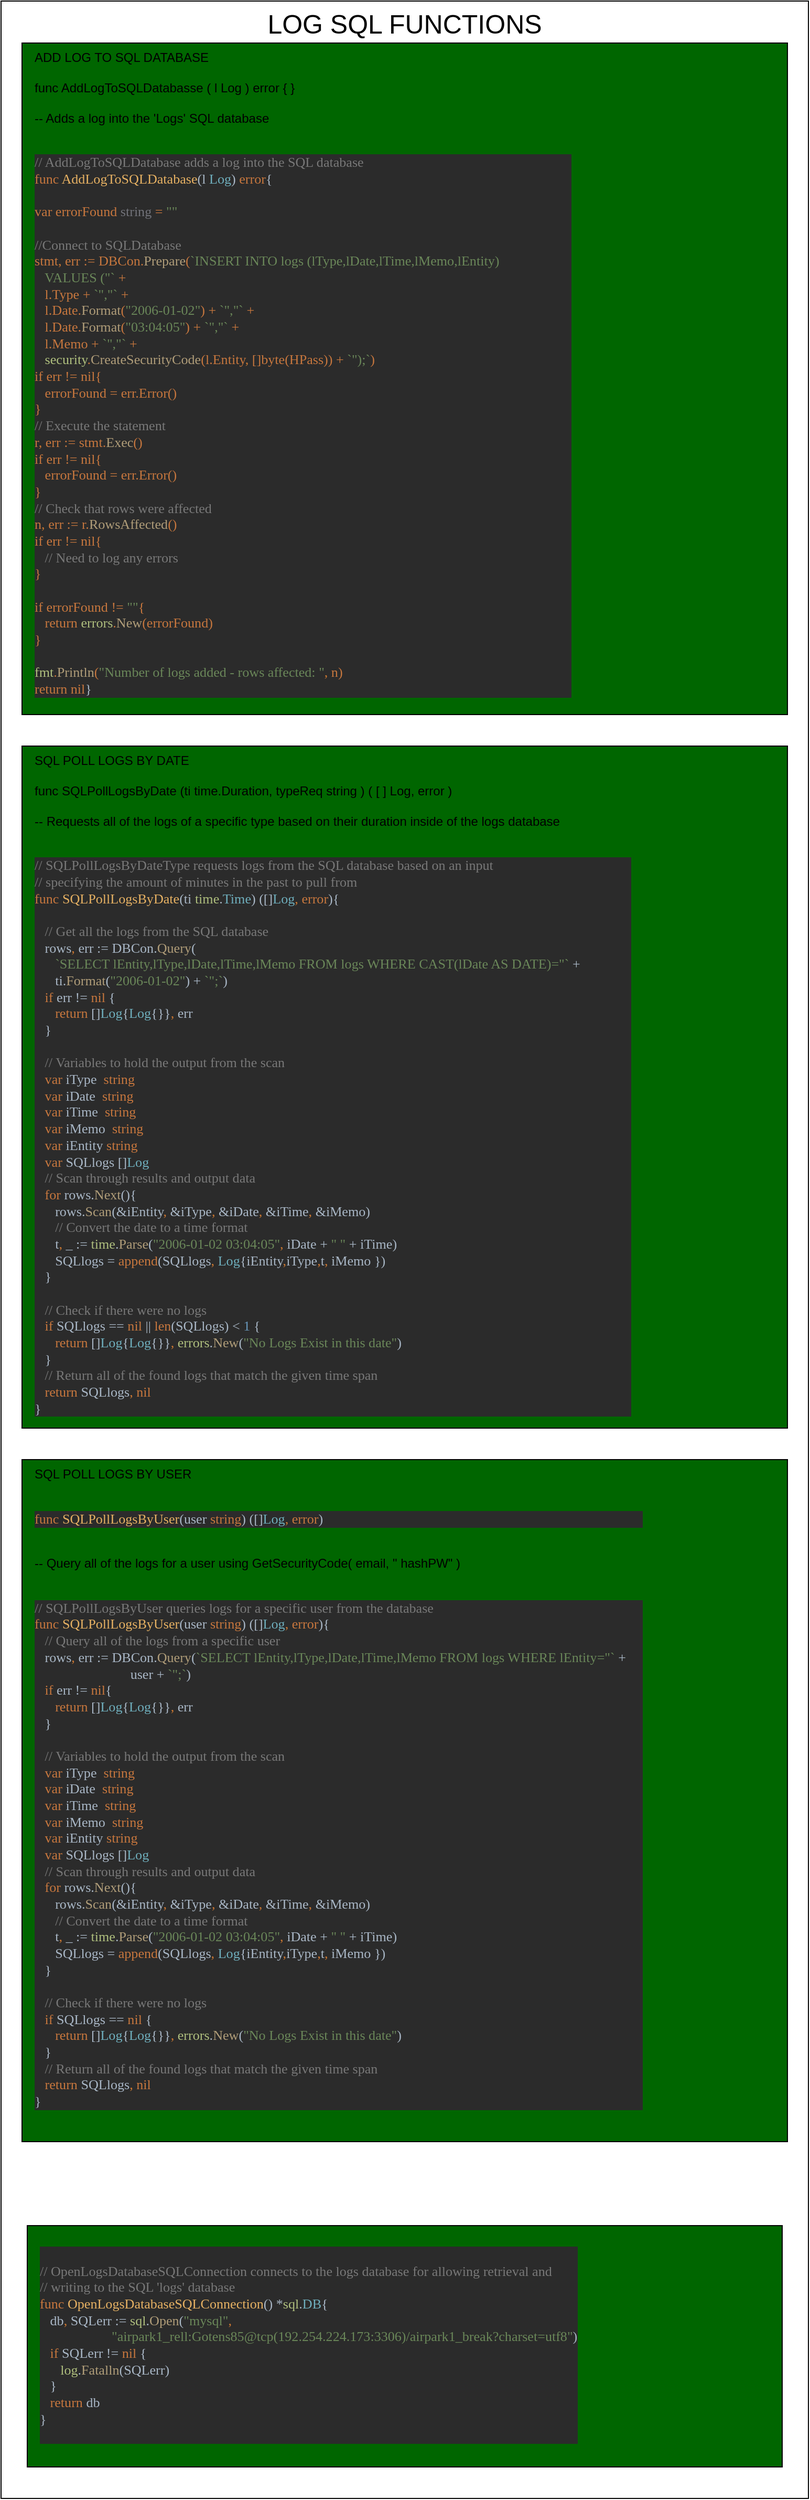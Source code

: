 <mxfile version="12.9.8" type="github">
  <diagram id="lD6KHarhcCYwHScnSqFV" name="Page-1">
    <mxGraphModel dx="876" dy="1772" grid="1" gridSize="10" guides="1" tooltips="1" connect="1" arrows="1" fold="1" page="1" pageScale="1" pageWidth="850" pageHeight="1100" math="0" shadow="0">
      <root>
        <mxCell id="0" />
        <mxCell id="1" parent="0" />
        <mxCell id="ufBeylbA63SAaLsGzbN_-1" value="&lt;font style=&quot;font-size: 25px&quot;&gt;LOG SQL FUNCTIONS&lt;/font&gt;" style="rounded=0;whiteSpace=wrap;html=1;verticalAlign=top;" parent="1" vertex="1">
          <mxGeometry x="10" y="-200" width="770" height="2380" as="geometry" />
        </mxCell>
        <mxCell id="ufBeylbA63SAaLsGzbN_-2" value="&lt;div&gt;ADD LOG TO SQL DATABASE&lt;br&gt;&lt;/div&gt;&lt;div&gt;&lt;br&gt;&lt;/div&gt;&lt;div&gt;func AddLogToSQLDatabasse ( l Log ) error { }&lt;br&gt;&lt;/div&gt;&lt;div&gt;&lt;br&gt;&lt;/div&gt;&lt;div&gt;-- Adds a log into the &#39;Logs&#39; SQL database&lt;br&gt;&lt;/div&gt;&lt;div&gt;&lt;br&gt;&lt;/div&gt;&lt;div&gt;&lt;pre style=&quot;background-color: #2b2b2b ; color: #a9b7c6 ; font-family: &amp;#34;consolas&amp;#34; ; font-size: 9.8pt&quot;&gt;&lt;span style=&quot;color: #787878&quot;&gt;// AddLogToSQLDatabase adds a log into the SQL database&lt;br&gt;&lt;/span&gt;&lt;span style=&quot;color: #c7773e&quot;&gt;func &lt;/span&gt;&lt;span style=&quot;color: #e6b163&quot;&gt;AddLogToSQLDatabase&lt;/span&gt;(l &lt;span style=&quot;color: #6fafbd&quot;&gt;Log&lt;/span&gt;) &lt;span style=&quot;color: #c7773e&quot;&gt;error&lt;/span&gt;{&lt;br&gt;   &lt;span style=&quot;color: #c7773e&quot;&gt;&lt;br&gt;&lt;span style=&quot;color: #c7773e&quot;&gt;var &lt;/span&gt;errorFound &lt;span style=&quot;color: #72737a&quot;&gt;string &lt;/span&gt;= &lt;span style=&quot;color: #6a8759&quot;&gt;&quot;&quot;&lt;br&gt;&lt;/span&gt;&lt;span style=&quot;color: #6a8759&quot;&gt;&lt;br&gt;&lt;/span&gt;&lt;span style=&quot;color: #787878&quot;&gt;//Connect to SQLDatabase&lt;br&gt;&lt;/span&gt;stmt&lt;span style=&quot;color: #cc7832&quot;&gt;, &lt;/span&gt;err := DBCon.&lt;span style=&quot;color: #b09d79&quot;&gt;Prepare&lt;/span&gt;(&lt;span style=&quot;color: #6a8759&quot;&gt;`INSERT INTO logs (lType,lDate,lTime,lMemo,lEntity)                     &lt;br&gt;&lt;/span&gt;&lt;span style=&quot;color: #6a8759&quot;&gt;   VALUES (&quot;` &lt;/span&gt;+&lt;br&gt;   l.Type + &lt;span style=&quot;color: #6a8759&quot;&gt;`&quot;,&quot;` &lt;/span&gt;+&lt;br&gt;   l.Date.&lt;span style=&quot;color: #b09d79&quot;&gt;Format&lt;/span&gt;(&lt;span style=&quot;color: #6a8759&quot;&gt;&quot;2006-01-02&quot;&lt;/span&gt;) + &lt;span style=&quot;color: #6a8759&quot;&gt;`&quot;,&quot;` &lt;/span&gt;+&lt;br&gt;   l.Date.&lt;span style=&quot;color: #b09d79&quot;&gt;Format&lt;/span&gt;(&lt;span style=&quot;color: #6a8759&quot;&gt;&quot;03:04:05&quot;&lt;/span&gt;) + &lt;span style=&quot;color: #6a8759&quot;&gt;`&quot;,&quot;` &lt;/span&gt;+&lt;br&gt;   l.Memo + &lt;span style=&quot;color: #6a8759&quot;&gt;`&quot;,&quot;` &lt;/span&gt;+&lt;br&gt;   &lt;span style=&quot;color: #afbf7e&quot;&gt;security&lt;/span&gt;.&lt;span style=&quot;color: #b09d79&quot;&gt;CreateSecurityCode&lt;/span&gt;(l.Entity&lt;span style=&quot;color: #cc7832&quot;&gt;, &lt;/span&gt;[]&lt;span style=&quot;color: #c7773e&quot;&gt;byte&lt;/span&gt;(HPass)) + &lt;span style=&quot;color: #6a8759&quot;&gt;`&quot;);`&lt;/span&gt;)&lt;br&gt;&lt;span style=&quot;color: #c7773e&quot;&gt;if &lt;/span&gt;err != &lt;span style=&quot;color: #c7773e&quot;&gt;nil&lt;/span&gt;{&lt;br&gt;   errorFound = err.&lt;span style=&quot;color: #c7773e&quot;&gt;Error&lt;/span&gt;()&lt;br&gt;}&lt;br&gt;&lt;span style=&quot;color: #787878&quot;&gt;// Execute the statement&lt;br&gt;&lt;/span&gt;r&lt;span style=&quot;color: #cc7832&quot;&gt;, &lt;/span&gt;err := stmt.&lt;span style=&quot;color: #b09d79&quot;&gt;Exec&lt;/span&gt;()&lt;br&gt;&lt;span style=&quot;color: #c7773e&quot;&gt;if &lt;/span&gt;err != &lt;span style=&quot;color: #c7773e&quot;&gt;nil&lt;/span&gt;{&lt;br&gt;   errorFound = err.&lt;span style=&quot;color: #c7773e&quot;&gt;Error&lt;/span&gt;()&lt;br&gt;}&lt;br&gt;&lt;span style=&quot;color: #787878&quot;&gt;// Check that rows were affected&lt;br&gt;&lt;/span&gt;n&lt;span style=&quot;color: #cc7832&quot;&gt;, &lt;/span&gt;err := r.&lt;span style=&quot;color: #b09d79&quot;&gt;RowsAffected&lt;/span&gt;()&lt;br&gt;&lt;span style=&quot;color: #c7773e&quot;&gt;if &lt;/span&gt;err != &lt;span style=&quot;color: #c7773e&quot;&gt;nil&lt;/span&gt;{&lt;br&gt;   &lt;span style=&quot;color: #787878&quot;&gt;// Need to log any errors&lt;br&gt;&lt;/span&gt;}&lt;br&gt;&lt;br&gt;&lt;span style=&quot;color: #c7773e&quot;&gt;if &lt;/span&gt;errorFound != &lt;span style=&quot;color: #6a8759&quot;&gt;&quot;&quot;&lt;/span&gt;{&lt;br&gt;   &lt;span style=&quot;color: #c7773e&quot;&gt;return &lt;/span&gt;&lt;span style=&quot;color: #afbf7e&quot;&gt;errors&lt;/span&gt;.&lt;span style=&quot;color: #b09d79&quot;&gt;New&lt;/span&gt;(errorFound)&lt;br&gt;}&lt;br&gt;&lt;br&gt;&lt;span style=&quot;color: #afbf7e&quot;&gt;fmt&lt;/span&gt;.&lt;span style=&quot;color: #b09d79&quot;&gt;Println&lt;/span&gt;(&lt;span style=&quot;color: #6a8759&quot;&gt;&quot;Number of logs added - rows affected: &quot;&lt;/span&gt;&lt;span style=&quot;color: #cc7832&quot;&gt;, &lt;/span&gt;n)&lt;br&gt;&lt;span style=&quot;color: #c7773e&quot;&gt;return nil&lt;/span&gt;&lt;/span&gt;}&lt;/pre&gt;&lt;/div&gt;&lt;div&gt;&lt;br&gt;&lt;br&gt;&lt;/div&gt;" style="rounded=0;whiteSpace=wrap;html=1;fillColor=#006600;align=left;verticalAlign=top;spacingLeft=10;" parent="1" vertex="1">
          <mxGeometry x="30" y="-160" width="730" height="640" as="geometry" />
        </mxCell>
        <mxCell id="ufBeylbA63SAaLsGzbN_-3" value="&lt;div&gt;SQL POLL LOGS BY DATE&lt;br&gt;&lt;/div&gt;&lt;div&gt;&lt;br&gt;&lt;/div&gt;&lt;div&gt;func SQLPollLogsByDate (ti time.Duration, typeReq string ) ( [ ] Log, error )&lt;br&gt;&lt;/div&gt;&lt;div&gt;&lt;br&gt;&lt;/div&gt;&lt;div&gt;-- Requests all of the logs of a specific type based on their duration inside of the logs database&lt;br&gt;&lt;/div&gt;&lt;div&gt;&lt;br&gt;&lt;/div&gt;&lt;div&gt;&lt;pre style=&quot;background-color: #2b2b2b ; color: #a9b7c6 ; font-family: &amp;#34;consolas&amp;#34; ; font-size: 9.8pt&quot;&gt;&lt;span style=&quot;color: #787878&quot;&gt;// SQLPollLogsByDateType requests logs from the SQL database based on an input&lt;br&gt;&lt;/span&gt;&lt;span style=&quot;color: #787878&quot;&gt;// specifying the amount of minutes in the past to pull from&lt;br&gt;&lt;/span&gt;&lt;span style=&quot;color: #c7773e&quot;&gt;func &lt;/span&gt;&lt;span style=&quot;color: #e6b163&quot;&gt;SQLPollLogsByDate&lt;/span&gt;(ti &lt;span style=&quot;color: #afbf7e&quot;&gt;time&lt;/span&gt;.&lt;span style=&quot;color: #6fafbd&quot;&gt;Time&lt;/span&gt;) ([]&lt;span style=&quot;color: #6fafbd&quot;&gt;Log&lt;/span&gt;&lt;span style=&quot;color: #cc7832&quot;&gt;, &lt;/span&gt;&lt;span style=&quot;color: #c7773e&quot;&gt;error&lt;/span&gt;){&lt;br&gt;&lt;br&gt;   &lt;span style=&quot;color: #787878&quot;&gt;// Get all the logs from the SQL database&lt;br&gt;&lt;/span&gt;&lt;span style=&quot;color: #787878&quot;&gt;   &lt;/span&gt;rows&lt;span style=&quot;color: #cc7832&quot;&gt;, &lt;/span&gt;err := DBCon.&lt;span style=&quot;color: #b09d79&quot;&gt;Query&lt;/span&gt;(&lt;br&gt;      &lt;span style=&quot;color: #6a8759&quot;&gt;`SELECT lEntity,lType,lDate,lTime,lMemo FROM logs WHERE CAST(lDate AS DATE)=&quot;` &lt;/span&gt;+               &lt;br&gt;      ti.&lt;span style=&quot;color: #b09d79&quot;&gt;Format&lt;/span&gt;(&lt;span style=&quot;color: #6a8759&quot;&gt;&quot;2006-01-02&quot;&lt;/span&gt;) + &lt;span style=&quot;color: #6a8759&quot;&gt;`&quot;;`&lt;/span&gt;)&lt;br&gt;   &lt;span style=&quot;color: #c7773e&quot;&gt;if &lt;/span&gt;err != &lt;span style=&quot;color: #c7773e&quot;&gt;nil &lt;/span&gt;{&lt;br&gt;      &lt;span style=&quot;color: #c7773e&quot;&gt;return &lt;/span&gt;[]&lt;span style=&quot;color: #6fafbd&quot;&gt;Log&lt;/span&gt;{&lt;span style=&quot;color: #6fafbd&quot;&gt;Log&lt;/span&gt;{}}&lt;span style=&quot;color: #cc7832&quot;&gt;, &lt;/span&gt;err&lt;br&gt;   }&lt;br&gt;&lt;br&gt;   &lt;span style=&quot;color: #787878&quot;&gt;// Variables to hold the output from the scan&lt;br&gt;&lt;/span&gt;&lt;span style=&quot;color: #787878&quot;&gt;   &lt;/span&gt;&lt;span style=&quot;color: #c7773e&quot;&gt;var &lt;/span&gt;iType  &lt;span style=&quot;color: #c7773e&quot;&gt;string&lt;br&gt;&lt;/span&gt;&lt;span style=&quot;color: #c7773e&quot;&gt;   var &lt;/span&gt;iDate  &lt;span style=&quot;color: #c7773e&quot;&gt;string&lt;br&gt;&lt;/span&gt;&lt;span style=&quot;color: #c7773e&quot;&gt;   var &lt;/span&gt;iTime  &lt;span style=&quot;color: #c7773e&quot;&gt;string&lt;br&gt;&lt;/span&gt;&lt;span style=&quot;color: #c7773e&quot;&gt;   var &lt;/span&gt;iMemo  &lt;span style=&quot;color: #c7773e&quot;&gt;string&lt;br&gt;&lt;/span&gt;&lt;span style=&quot;color: #c7773e&quot;&gt;   var &lt;/span&gt;iEntity &lt;span style=&quot;color: #c7773e&quot;&gt;string&lt;br&gt;&lt;/span&gt;&lt;span style=&quot;color: #c7773e&quot;&gt;   var &lt;/span&gt;SQLlogs []&lt;span style=&quot;color: #6fafbd&quot;&gt;Log&lt;br&gt;&lt;/span&gt;&lt;span style=&quot;color: #6fafbd&quot;&gt;   &lt;/span&gt;&lt;span style=&quot;color: #787878&quot;&gt;// Scan through results and output data&lt;br&gt;&lt;/span&gt;&lt;span style=&quot;color: #787878&quot;&gt;   &lt;/span&gt;&lt;span style=&quot;color: #c7773e&quot;&gt;for &lt;/span&gt;rows.&lt;span style=&quot;color: #b09d79&quot;&gt;Next&lt;/span&gt;(){&lt;br&gt;      rows.&lt;span style=&quot;color: #b09d79&quot;&gt;Scan&lt;/span&gt;(&amp;amp;iEntity&lt;span style=&quot;color: #cc7832&quot;&gt;, &lt;/span&gt;&amp;amp;iType&lt;span style=&quot;color: #cc7832&quot;&gt;, &lt;/span&gt;&amp;amp;iDate&lt;span style=&quot;color: #cc7832&quot;&gt;, &lt;/span&gt;&amp;amp;iTime&lt;span style=&quot;color: #cc7832&quot;&gt;, &lt;/span&gt;&amp;amp;iMemo)&lt;br&gt;      &lt;span style=&quot;color: #787878&quot;&gt;// Convert the date to a time format&lt;br&gt;&lt;/span&gt;&lt;span style=&quot;color: #787878&quot;&gt;      &lt;/span&gt;t&lt;span style=&quot;color: #cc7832&quot;&gt;, &lt;/span&gt;_ := &lt;span style=&quot;color: #afbf7e&quot;&gt;time&lt;/span&gt;.&lt;span style=&quot;color: #b09d79&quot;&gt;Parse&lt;/span&gt;(&lt;span style=&quot;color: #6a8759&quot;&gt;&quot;2006-01-02 03:04:05&quot;&lt;/span&gt;&lt;span style=&quot;color: #cc7832&quot;&gt;, &lt;/span&gt;iDate + &lt;span style=&quot;color: #6a8759&quot;&gt;&quot; &quot; &lt;/span&gt;+ iTime)&lt;br&gt;      SQLlogs = &lt;span style=&quot;color: #c7773e&quot;&gt;append&lt;/span&gt;(SQLlogs&lt;span style=&quot;color: #cc7832&quot;&gt;, &lt;/span&gt;&lt;span style=&quot;color: #6fafbd&quot;&gt;Log&lt;/span&gt;{iEntity&lt;span style=&quot;color: #cc7832&quot;&gt;,&lt;/span&gt;iType&lt;span style=&quot;color: #cc7832&quot;&gt;,&lt;/span&gt;t&lt;span style=&quot;color: #cc7832&quot;&gt;, &lt;/span&gt;iMemo })&lt;br&gt;   }&lt;br&gt;&lt;br&gt;   &lt;span style=&quot;color: #787878&quot;&gt;// Check if there were no logs&lt;br&gt;&lt;/span&gt;&lt;span style=&quot;color: #787878&quot;&gt;   &lt;/span&gt;&lt;span style=&quot;color: #c7773e&quot;&gt;if &lt;/span&gt;SQLlogs == &lt;span style=&quot;color: #c7773e&quot;&gt;nil &lt;/span&gt;|| &lt;span style=&quot;color: #c7773e&quot;&gt;len&lt;/span&gt;(SQLlogs) &amp;lt; &lt;span style=&quot;color: #6897bb&quot;&gt;1 &lt;/span&gt;{&lt;br&gt;      &lt;span style=&quot;color: #c7773e&quot;&gt;return &lt;/span&gt;[]&lt;span style=&quot;color: #6fafbd&quot;&gt;Log&lt;/span&gt;{&lt;span style=&quot;color: #6fafbd&quot;&gt;Log&lt;/span&gt;{}}&lt;span style=&quot;color: #cc7832&quot;&gt;, &lt;/span&gt;&lt;span style=&quot;color: #afbf7e&quot;&gt;errors&lt;/span&gt;.&lt;span style=&quot;color: #b09d79&quot;&gt;New&lt;/span&gt;(&lt;span style=&quot;color: #6a8759&quot;&gt;&quot;No Logs Exist in this date&quot;&lt;/span&gt;)&lt;br&gt;   }&lt;br&gt;   &lt;span style=&quot;color: #787878&quot;&gt;// Return all of the found logs that match the given time span&lt;br&gt;&lt;/span&gt;&lt;span style=&quot;color: #787878&quot;&gt;   &lt;/span&gt;&lt;span style=&quot;color: #c7773e&quot;&gt;return &lt;/span&gt;SQLlogs&lt;span style=&quot;color: #cc7832&quot;&gt;, &lt;/span&gt;&lt;span style=&quot;color: #c7773e&quot;&gt;nil&lt;br&gt;&lt;/span&gt;}&lt;/pre&gt;&lt;/div&gt;&lt;div&gt;&lt;br&gt;&lt;br&gt;&lt;/div&gt;" style="rounded=0;whiteSpace=wrap;html=1;fillColor=#006600;align=left;verticalAlign=top;spacingLeft=10;" parent="1" vertex="1">
          <mxGeometry x="30" y="510" width="730" height="650" as="geometry" />
        </mxCell>
        <mxCell id="ufBeylbA63SAaLsGzbN_-4" value="&lt;pre style=&quot;background-color: #2b2b2b ; color: #a9b7c6 ; font-family: &amp;#34;consolas&amp;#34; ; font-size: 9.8pt&quot;&gt;&lt;br&gt;&lt;span style=&quot;color: #c7773e&quot;&gt;&lt;span style=&quot;color: #787878&quot;&gt;// OpenLogsDatabaseSQLConnection connects to the logs database for allowing retrieval and&lt;br&gt;&lt;/span&gt;&lt;span style=&quot;color: #787878&quot;&gt;// writing to the SQL &#39;logs&#39; database&lt;br&gt;&lt;/span&gt;func &lt;/span&gt;&lt;span style=&quot;color: #e6b163&quot;&gt;OpenLogsDatabaseSQLConnection&lt;/span&gt;() *&lt;span style=&quot;color: #afbf7e&quot;&gt;sql&lt;/span&gt;.&lt;span style=&quot;color: #6fafbd&quot;&gt;DB&lt;/span&gt;{&lt;br&gt;   db&lt;span style=&quot;color: #cc7832&quot;&gt;, &lt;/span&gt;SQLerr := &lt;span style=&quot;color: #afbf7e&quot;&gt;sql&lt;/span&gt;.&lt;span style=&quot;color: #b09d79&quot;&gt;Open&lt;/span&gt;(&lt;span style=&quot;color: #6a8759&quot;&gt;&quot;mysql&quot;&lt;/span&gt;&lt;span style=&quot;color: #cc7832&quot;&gt;, &lt;/span&gt;&lt;span style=&quot;color: #6a8759&quot;&gt;&lt;br&gt;                     &quot;airpark1_rell:Gotens85@tcp(192.254.224.173:3306)/airpark1_break?charset=utf8&quot;&lt;/span&gt;)&lt;br&gt;   &lt;span style=&quot;color: #c7773e&quot;&gt;if &lt;/span&gt;SQLerr != &lt;span style=&quot;color: #c7773e&quot;&gt;nil &lt;/span&gt;{&lt;br&gt;      &lt;span style=&quot;color: #afbf7e&quot;&gt;log&lt;/span&gt;.&lt;span style=&quot;color: #b09d79&quot;&gt;Fatalln&lt;/span&gt;(SQLerr)&lt;br&gt;   }&lt;br&gt;   &lt;span style=&quot;color: #c7773e&quot;&gt;return &lt;/span&gt;db&lt;br&gt;}&lt;br&gt;&lt;br&gt;&lt;/pre&gt;" style="rounded=0;whiteSpace=wrap;html=1;fillColor=#006600;align=left;verticalAlign=top;spacingLeft=10;" parent="1" vertex="1">
          <mxGeometry x="35" y="1920" width="720" height="230" as="geometry" />
        </mxCell>
        <mxCell id="f5l4dXjedvk08H-3zB6K-1" value="&lt;div&gt;SQL POLL LOGS BY USER&lt;br&gt;&lt;/div&gt;&lt;div&gt;&lt;br&gt;&lt;/div&gt;&lt;div&gt;&lt;pre style=&quot;background-color: #2b2b2b ; color: #a9b7c6 ; font-family: &amp;#34;consolas&amp;#34; ; font-size: 9.8pt&quot;&gt;&lt;span style=&quot;color: #c7773e&quot;&gt;func &lt;/span&gt;&lt;span style=&quot;color: #e6b163&quot;&gt;SQLPollLogsByUser&lt;/span&gt;(user &lt;span style=&quot;color: #c7773e&quot;&gt;string&lt;/span&gt;) ([]&lt;span style=&quot;color: #6fafbd&quot;&gt;Log&lt;/span&gt;&lt;span style=&quot;color: #cc7832&quot;&gt;, &lt;/span&gt;&lt;span style=&quot;color: #c7773e&quot;&gt;error&lt;/span&gt;)&lt;/pre&gt;&lt;/div&gt;&lt;div&gt;&lt;br&gt;&lt;/div&gt;&lt;div&gt;-- Query all of the logs for a user using GetSecurityCode( email, &quot; hashPW&quot; )&lt;br&gt;&lt;/div&gt;&lt;div&gt;&lt;br&gt;&lt;/div&gt;&lt;div&gt;&lt;pre style=&quot;background-color: #2b2b2b ; color: #a9b7c6 ; font-family: &amp;#34;consolas&amp;#34; ; font-size: 9.8pt&quot;&gt;&lt;span style=&quot;color: #787878&quot;&gt;// SQLPollLogsByUser queries logs for a specific user from the database&lt;br&gt;&lt;/span&gt;&lt;span style=&quot;color: #c7773e&quot;&gt;func &lt;/span&gt;&lt;span style=&quot;color: #e6b163&quot;&gt;SQLPollLogsByUser&lt;/span&gt;(user &lt;span style=&quot;color: #c7773e&quot;&gt;string&lt;/span&gt;) ([]&lt;span style=&quot;color: #6fafbd&quot;&gt;Log&lt;/span&gt;&lt;span style=&quot;color: #cc7832&quot;&gt;, &lt;/span&gt;&lt;span style=&quot;color: #c7773e&quot;&gt;error&lt;/span&gt;){&lt;br&gt;   &lt;span style=&quot;color: #787878&quot;&gt;// Query all of the logs from a specific user&lt;br&gt;&lt;/span&gt;&lt;span style=&quot;color: #787878&quot;&gt;   &lt;/span&gt;rows&lt;span style=&quot;color: #cc7832&quot;&gt;, &lt;/span&gt;err := DBCon.&lt;span style=&quot;color: #b09d79&quot;&gt;Query&lt;/span&gt;(&lt;span style=&quot;color: #6a8759&quot;&gt;`SELECT lEntity,lType,lDate,lTime,lMemo FROM logs WHERE lEntity=&quot;` &lt;/span&gt;+     &lt;br&gt;                            user + &lt;span style=&quot;color: #6a8759&quot;&gt;`&quot;;`&lt;/span&gt;)&lt;br&gt;   &lt;span style=&quot;color: #c7773e&quot;&gt;if &lt;/span&gt;err != &lt;span style=&quot;color: #c7773e&quot;&gt;nil&lt;/span&gt;{&lt;br&gt;      &lt;span style=&quot;color: #c7773e&quot;&gt;return &lt;/span&gt;[]&lt;span style=&quot;color: #6fafbd&quot;&gt;Log&lt;/span&gt;{&lt;span style=&quot;color: #6fafbd&quot;&gt;Log&lt;/span&gt;{}}&lt;span style=&quot;color: #cc7832&quot;&gt;, &lt;/span&gt;err&lt;br&gt;   }&lt;br&gt;&lt;br&gt;   &lt;span style=&quot;color: #787878&quot;&gt;// Variables to hold the output from the scan&lt;br&gt;&lt;/span&gt;&lt;span style=&quot;color: #787878&quot;&gt;   &lt;/span&gt;&lt;span style=&quot;color: #c7773e&quot;&gt;var &lt;/span&gt;iType  &lt;span style=&quot;color: #c7773e&quot;&gt;string&lt;br&gt;&lt;/span&gt;&lt;span style=&quot;color: #c7773e&quot;&gt;   var &lt;/span&gt;iDate  &lt;span style=&quot;color: #c7773e&quot;&gt;string&lt;br&gt;&lt;/span&gt;&lt;span style=&quot;color: #c7773e&quot;&gt;   var &lt;/span&gt;iTime  &lt;span style=&quot;color: #c7773e&quot;&gt;string&lt;br&gt;&lt;/span&gt;&lt;span style=&quot;color: #c7773e&quot;&gt;   var &lt;/span&gt;iMemo  &lt;span style=&quot;color: #c7773e&quot;&gt;string&lt;br&gt;&lt;/span&gt;&lt;span style=&quot;color: #c7773e&quot;&gt;   var &lt;/span&gt;iEntity &lt;span style=&quot;color: #c7773e&quot;&gt;string&lt;br&gt;&lt;/span&gt;&lt;span style=&quot;color: #c7773e&quot;&gt;   var &lt;/span&gt;SQLlogs []&lt;span style=&quot;color: #6fafbd&quot;&gt;Log&lt;br&gt;&lt;/span&gt;&lt;span style=&quot;color: #6fafbd&quot;&gt;   &lt;/span&gt;&lt;span style=&quot;color: #787878&quot;&gt;// Scan through results and output data&lt;br&gt;&lt;/span&gt;&lt;span style=&quot;color: #787878&quot;&gt;   &lt;/span&gt;&lt;span style=&quot;color: #c7773e&quot;&gt;for &lt;/span&gt;rows.&lt;span style=&quot;color: #b09d79&quot;&gt;Next&lt;/span&gt;(){&lt;br&gt;      rows.&lt;span style=&quot;color: #b09d79&quot;&gt;Scan&lt;/span&gt;(&amp;amp;iEntity&lt;span style=&quot;color: #cc7832&quot;&gt;, &lt;/span&gt;&amp;amp;iType&lt;span style=&quot;color: #cc7832&quot;&gt;, &lt;/span&gt;&amp;amp;iDate&lt;span style=&quot;color: #cc7832&quot;&gt;, &lt;/span&gt;&amp;amp;iTime&lt;span style=&quot;color: #cc7832&quot;&gt;, &lt;/span&gt;&amp;amp;iMemo)&lt;br&gt;      &lt;span style=&quot;color: #787878&quot;&gt;// Convert the date to a time format&lt;br&gt;&lt;/span&gt;&lt;span style=&quot;color: #787878&quot;&gt;      &lt;/span&gt;t&lt;span style=&quot;color: #cc7832&quot;&gt;, &lt;/span&gt;_ := &lt;span style=&quot;color: #afbf7e&quot;&gt;time&lt;/span&gt;.&lt;span style=&quot;color: #b09d79&quot;&gt;Parse&lt;/span&gt;(&lt;span style=&quot;color: #6a8759&quot;&gt;&quot;2006-01-02 03:04:05&quot;&lt;/span&gt;&lt;span style=&quot;color: #cc7832&quot;&gt;, &lt;/span&gt;iDate + &lt;span style=&quot;color: #6a8759&quot;&gt;&quot; &quot; &lt;/span&gt;+ iTime)&lt;br&gt;      SQLlogs = &lt;span style=&quot;color: #c7773e&quot;&gt;append&lt;/span&gt;(SQLlogs&lt;span style=&quot;color: #cc7832&quot;&gt;, &lt;/span&gt;&lt;span style=&quot;color: #6fafbd&quot;&gt;Log&lt;/span&gt;{iEntity&lt;span style=&quot;color: #cc7832&quot;&gt;,&lt;/span&gt;iType&lt;span style=&quot;color: #cc7832&quot;&gt;,&lt;/span&gt;t&lt;span style=&quot;color: #cc7832&quot;&gt;, &lt;/span&gt;iMemo })&lt;br&gt;   }&lt;br&gt;&lt;br&gt;   &lt;span style=&quot;color: #787878&quot;&gt;// Check if there were no logs&lt;br&gt;&lt;/span&gt;&lt;span style=&quot;color: #787878&quot;&gt;   &lt;/span&gt;&lt;span style=&quot;color: #c7773e&quot;&gt;if &lt;/span&gt;SQLlogs == &lt;span style=&quot;color: #c7773e&quot;&gt;nil &lt;/span&gt;{&lt;br&gt;      &lt;span style=&quot;color: #c7773e&quot;&gt;return &lt;/span&gt;[]&lt;span style=&quot;color: #6fafbd&quot;&gt;Log&lt;/span&gt;{&lt;span style=&quot;color: #6fafbd&quot;&gt;Log&lt;/span&gt;{}}&lt;span style=&quot;color: #cc7832&quot;&gt;, &lt;/span&gt;&lt;span style=&quot;color: #afbf7e&quot;&gt;errors&lt;/span&gt;.&lt;span style=&quot;color: #b09d79&quot;&gt;New&lt;/span&gt;(&lt;span style=&quot;color: #6a8759&quot;&gt;&quot;No Logs Exist in this date&quot;&lt;/span&gt;)&lt;br&gt;   }&lt;br&gt;   &lt;span style=&quot;color: #787878&quot;&gt;// Return all of the found logs that match the given time span&lt;br&gt;&lt;/span&gt;&lt;span style=&quot;color: #787878&quot;&gt;   &lt;/span&gt;&lt;span style=&quot;color: #c7773e&quot;&gt;return &lt;/span&gt;SQLlogs&lt;span style=&quot;color: #cc7832&quot;&gt;, &lt;/span&gt;&lt;span style=&quot;color: #c7773e&quot;&gt;nil&lt;br&gt;&lt;/span&gt;}&lt;/pre&gt;&lt;/div&gt;&lt;div&gt;&lt;br&gt;&lt;br&gt;&lt;/div&gt;" style="rounded=0;whiteSpace=wrap;html=1;fillColor=#006600;align=left;verticalAlign=top;spacingLeft=10;" vertex="1" parent="1">
          <mxGeometry x="30" y="1190" width="730" height="650" as="geometry" />
        </mxCell>
      </root>
    </mxGraphModel>
  </diagram>
</mxfile>
